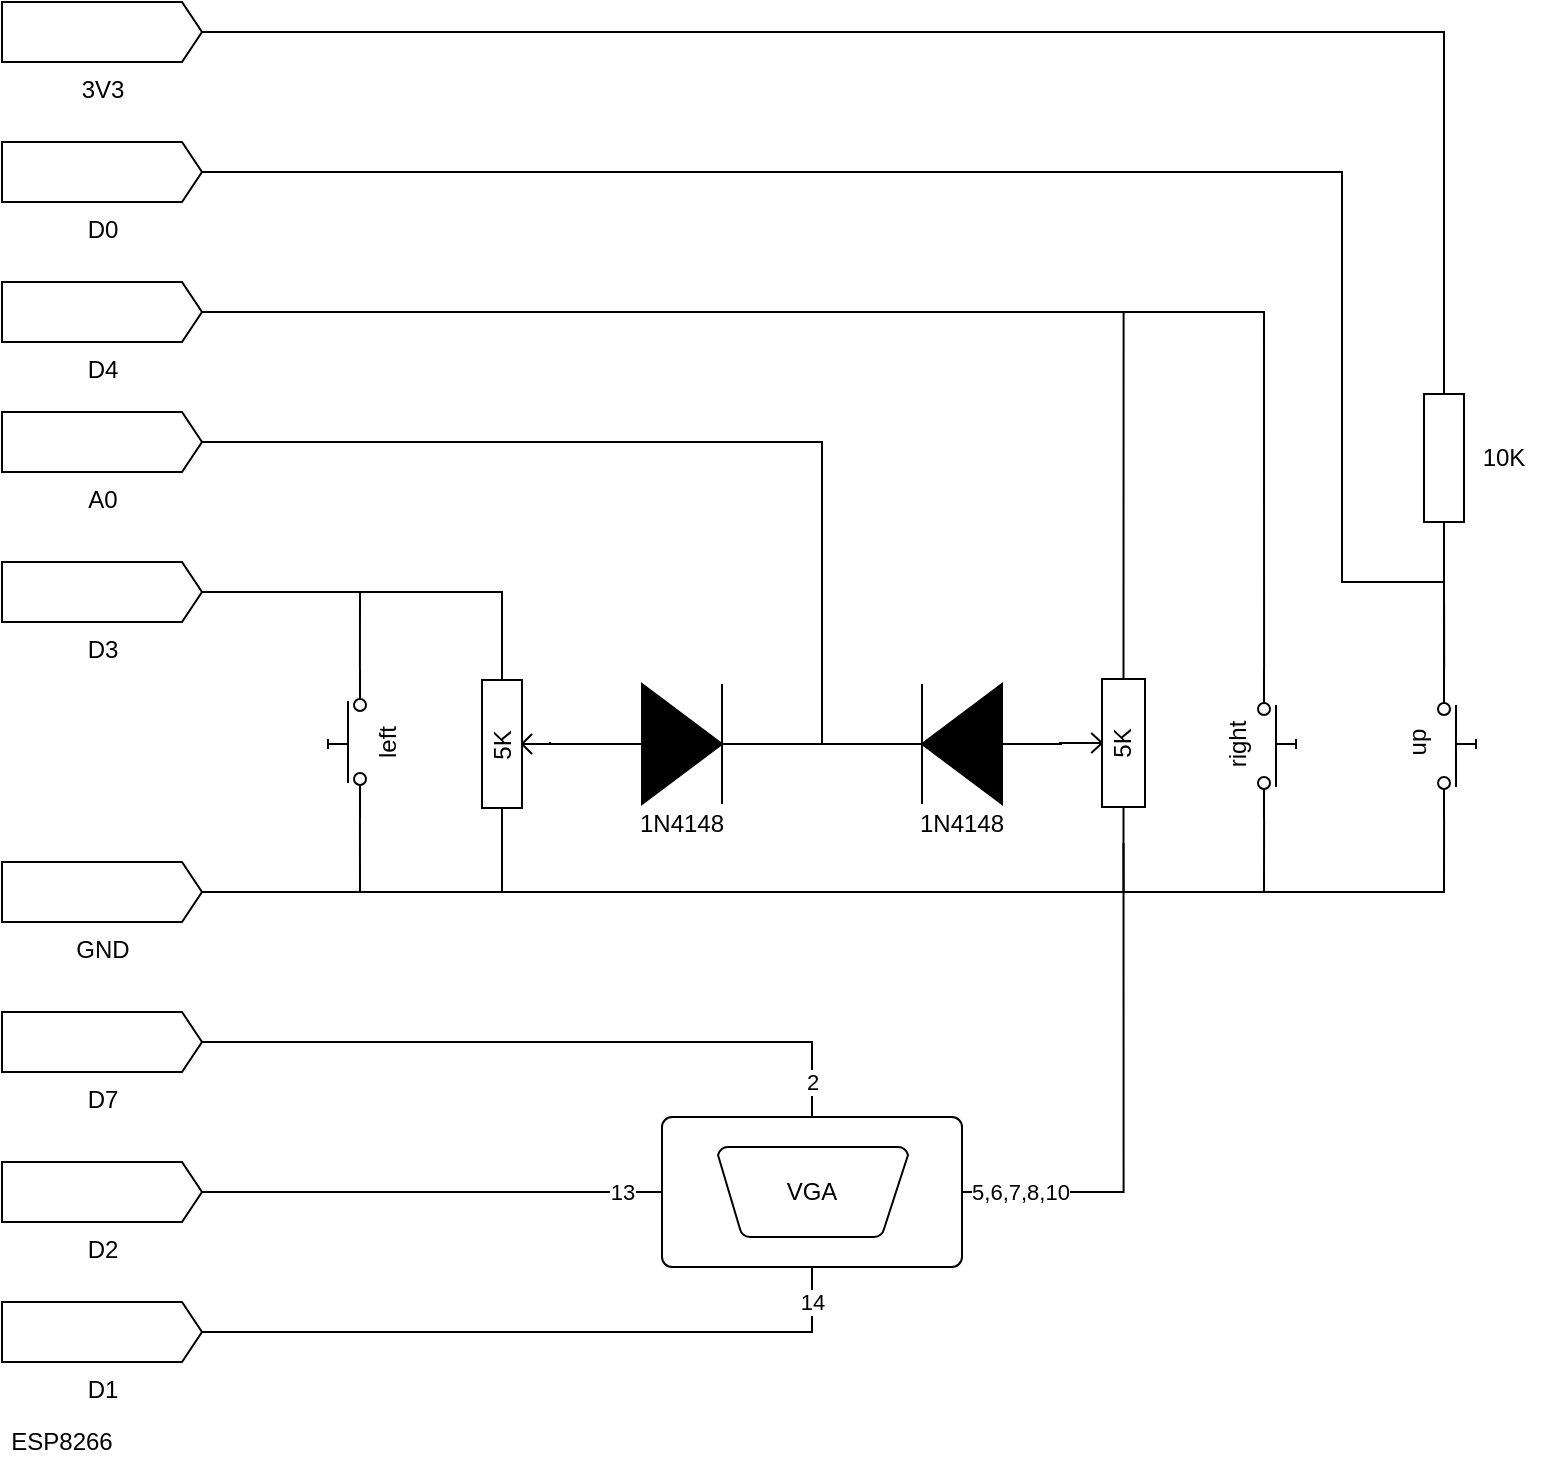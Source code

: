 <mxfile version="12.3.2" type="github" pages="1">
  <diagram id="fHUX4TSHzbWlhkMI4WlL" name="Page-1">
    <mxGraphModel dx="1422" dy="726" grid="1" gridSize="10" guides="1" tooltips="1" connect="1" arrows="1" fold="1" page="1" pageScale="1" pageWidth="827" pageHeight="1169" math="0" shadow="0">
      <root>
        <mxCell id="0"/>
        <mxCell id="1" parent="0"/>
        <mxCell id="CwkuIZdeQ3eMZYmVgYeo-22" style="edgeStyle=orthogonalEdgeStyle;rounded=0;orthogonalLoop=1;jettySize=auto;html=1;exitX=1;exitY=0.25;exitDx=0;exitDy=0;exitPerimeter=0;entryX=1;entryY=0.5;entryDx=0;entryDy=0;entryPerimeter=0;endArrow=none;endFill=0;" parent="1" source="iOrZRGlytsJ31M0jqDm0-1" target="iOrZRGlytsJ31M0jqDm0-15" edge="1">
          <mxGeometry relative="1" as="geometry"/>
        </mxCell>
        <mxCell id="CwkuIZdeQ3eMZYmVgYeo-25" style="edgeStyle=orthogonalEdgeStyle;rounded=0;orthogonalLoop=1;jettySize=auto;html=1;exitX=0;exitY=0.25;exitDx=0;exitDy=0;exitPerimeter=0;entryX=1;entryY=0.5;entryDx=0;entryDy=0;entryPerimeter=0;endArrow=none;endFill=0;" parent="1" source="iOrZRGlytsJ31M0jqDm0-1" target="iOrZRGlytsJ31M0jqDm0-12" edge="1">
          <mxGeometry relative="1" as="geometry"/>
        </mxCell>
        <mxCell id="iOrZRGlytsJ31M0jqDm0-1" value="" style="pointerEvents=1;verticalLabelPosition=bottom;shadow=0;dashed=0;align=center;html=1;verticalAlign=top;shape=mxgraph.electrical.resistors.potentiometer_1;rotation=90;" parent="1" vertex="1">
          <mxGeometry x="520" y="579" width="100" height="43" as="geometry"/>
        </mxCell>
        <mxCell id="CwkuIZdeQ3eMZYmVgYeo-14" style="edgeStyle=orthogonalEdgeStyle;rounded=0;orthogonalLoop=1;jettySize=auto;html=1;exitX=0;exitY=0.25;exitDx=0;exitDy=0;exitPerimeter=0;entryX=1;entryY=0.5;entryDx=0;entryDy=0;entryPerimeter=0;endArrow=none;endFill=0;" parent="1" source="iOrZRGlytsJ31M0jqDm0-2" target="iOrZRGlytsJ31M0jqDm0-15" edge="1">
          <mxGeometry relative="1" as="geometry"/>
        </mxCell>
        <mxCell id="CwkuIZdeQ3eMZYmVgYeo-16" style="edgeStyle=orthogonalEdgeStyle;rounded=0;orthogonalLoop=1;jettySize=auto;html=1;exitX=1;exitY=0.25;exitDx=0;exitDy=0;exitPerimeter=0;entryX=1;entryY=0.5;entryDx=0;entryDy=0;entryPerimeter=0;endArrow=none;endFill=0;" parent="1" source="iOrZRGlytsJ31M0jqDm0-2" target="iOrZRGlytsJ31M0jqDm0-14" edge="1">
          <mxGeometry relative="1" as="geometry"/>
        </mxCell>
        <mxCell id="iOrZRGlytsJ31M0jqDm0-2" value="" style="pointerEvents=1;verticalLabelPosition=bottom;shadow=0;dashed=0;align=center;html=1;verticalAlign=top;shape=mxgraph.electrical.resistors.potentiometer_1;rotation=-90;" parent="1" vertex="1">
          <mxGeometry x="230" y="581" width="100" height="40" as="geometry"/>
        </mxCell>
        <mxCell id="CwkuIZdeQ3eMZYmVgYeo-29" style="edgeStyle=orthogonalEdgeStyle;rounded=0;orthogonalLoop=1;jettySize=auto;html=1;exitX=0;exitY=0.5;exitDx=0;exitDy=0;exitPerimeter=0;entryX=1;entryY=0.5;entryDx=0;entryDy=0;entryPerimeter=0;endArrow=none;endFill=0;" parent="1" source="iOrZRGlytsJ31M0jqDm0-4" target="iOrZRGlytsJ31M0jqDm0-11" edge="1">
          <mxGeometry relative="1" as="geometry"/>
        </mxCell>
        <mxCell id="CwkuIZdeQ3eMZYmVgYeo-30" style="edgeStyle=orthogonalEdgeStyle;rounded=0;orthogonalLoop=1;jettySize=auto;html=1;exitX=1;exitY=0.5;exitDx=0;exitDy=0;exitPerimeter=0;entryX=0;entryY=0.84;entryDx=0;entryDy=0;entryPerimeter=0;endArrow=none;endFill=0;" parent="1" source="iOrZRGlytsJ31M0jqDm0-4" target="iOrZRGlytsJ31M0jqDm0-7" edge="1">
          <mxGeometry relative="1" as="geometry"/>
        </mxCell>
        <mxCell id="iOrZRGlytsJ31M0jqDm0-4" value="" style="pointerEvents=1;verticalLabelPosition=bottom;shadow=0;dashed=0;align=center;html=1;verticalAlign=top;shape=mxgraph.electrical.resistors.resistor_1;rotation=90;" parent="1" vertex="1">
          <mxGeometry x="691" y="448" width="100" height="20" as="geometry"/>
        </mxCell>
        <mxCell id="CwkuIZdeQ3eMZYmVgYeo-13" style="edgeStyle=orthogonalEdgeStyle;rounded=0;orthogonalLoop=1;jettySize=auto;html=1;exitX=0;exitY=0.84;exitDx=0;exitDy=0;exitPerimeter=0;entryX=1;entryY=0.5;entryDx=0;entryDy=0;entryPerimeter=0;endArrow=none;endFill=0;" parent="1" source="iOrZRGlytsJ31M0jqDm0-6" target="iOrZRGlytsJ31M0jqDm0-15" edge="1">
          <mxGeometry relative="1" as="geometry"/>
        </mxCell>
        <mxCell id="CwkuIZdeQ3eMZYmVgYeo-15" style="edgeStyle=orthogonalEdgeStyle;rounded=0;orthogonalLoop=1;jettySize=auto;html=1;exitX=1;exitY=0.84;exitDx=0;exitDy=0;exitPerimeter=0;entryX=1;entryY=0.5;entryDx=0;entryDy=0;entryPerimeter=0;endArrow=none;endFill=0;" parent="1" source="iOrZRGlytsJ31M0jqDm0-6" target="iOrZRGlytsJ31M0jqDm0-14" edge="1">
          <mxGeometry relative="1" as="geometry"/>
        </mxCell>
        <mxCell id="iOrZRGlytsJ31M0jqDm0-6" value="" style="pointerEvents=1;verticalLabelPosition=bottom;shadow=0;dashed=0;align=center;html=1;verticalAlign=top;shape=mxgraph.electrical.electro-mechanical.push_switch_no;rotation=-90;" parent="1" vertex="1">
          <mxGeometry x="155" y="591.5" width="75" height="19" as="geometry"/>
        </mxCell>
        <mxCell id="CwkuIZdeQ3eMZYmVgYeo-24" style="edgeStyle=orthogonalEdgeStyle;rounded=0;orthogonalLoop=1;jettySize=auto;html=1;exitX=1;exitY=0.84;exitDx=0;exitDy=0;exitPerimeter=0;entryX=1;entryY=0.5;entryDx=0;entryDy=0;entryPerimeter=0;endArrow=none;endFill=0;" parent="1" source="iOrZRGlytsJ31M0jqDm0-7" target="iOrZRGlytsJ31M0jqDm0-15" edge="1">
          <mxGeometry relative="1" as="geometry"/>
        </mxCell>
        <mxCell id="CwkuIZdeQ3eMZYmVgYeo-27" style="edgeStyle=orthogonalEdgeStyle;rounded=0;orthogonalLoop=1;jettySize=auto;html=1;exitX=0;exitY=0.84;exitDx=0;exitDy=0;exitPerimeter=0;entryX=1;entryY=0.5;entryDx=0;entryDy=0;entryPerimeter=0;endArrow=none;endFill=0;" parent="1" source="iOrZRGlytsJ31M0jqDm0-7" target="CwkuIZdeQ3eMZYmVgYeo-20" edge="1">
          <mxGeometry relative="1" as="geometry">
            <Array as="points">
              <mxPoint x="741" y="520"/>
              <mxPoint x="690" y="520"/>
              <mxPoint x="690" y="315"/>
            </Array>
          </mxGeometry>
        </mxCell>
        <mxCell id="iOrZRGlytsJ31M0jqDm0-7" value="" style="pointerEvents=1;verticalLabelPosition=bottom;shadow=0;dashed=0;align=center;html=1;verticalAlign=top;shape=mxgraph.electrical.electro-mechanical.push_switch_no;rotation=90;" parent="1" vertex="1">
          <mxGeometry x="710" y="591.5" width="75" height="19" as="geometry"/>
        </mxCell>
        <mxCell id="CwkuIZdeQ3eMZYmVgYeo-23" style="edgeStyle=orthogonalEdgeStyle;rounded=0;orthogonalLoop=1;jettySize=auto;html=1;exitX=1;exitY=0.84;exitDx=0;exitDy=0;exitPerimeter=0;entryX=1;entryY=0.5;entryDx=0;entryDy=0;entryPerimeter=0;endArrow=none;endFill=0;" parent="1" source="iOrZRGlytsJ31M0jqDm0-8" target="iOrZRGlytsJ31M0jqDm0-15" edge="1">
          <mxGeometry relative="1" as="geometry"/>
        </mxCell>
        <mxCell id="CwkuIZdeQ3eMZYmVgYeo-26" style="edgeStyle=orthogonalEdgeStyle;rounded=0;orthogonalLoop=1;jettySize=auto;html=1;exitX=0;exitY=0.84;exitDx=0;exitDy=0;exitPerimeter=0;entryX=1;entryY=0.5;entryDx=0;entryDy=0;entryPerimeter=0;endArrow=none;endFill=0;" parent="1" source="iOrZRGlytsJ31M0jqDm0-8" target="iOrZRGlytsJ31M0jqDm0-12" edge="1">
          <mxGeometry relative="1" as="geometry"/>
        </mxCell>
        <mxCell id="iOrZRGlytsJ31M0jqDm0-8" value="" style="pointerEvents=1;verticalLabelPosition=bottom;shadow=0;dashed=0;align=center;html=1;verticalAlign=top;shape=mxgraph.electrical.electro-mechanical.push_switch_no;rotation=90;" parent="1" vertex="1">
          <mxGeometry x="620" y="591.5" width="75" height="19" as="geometry"/>
        </mxCell>
        <mxCell id="CwkuIZdeQ3eMZYmVgYeo-17" style="edgeStyle=orthogonalEdgeStyle;rounded=0;orthogonalLoop=1;jettySize=auto;html=1;exitX=0;exitY=0.5;exitDx=0;exitDy=0;exitPerimeter=0;entryX=0.51;entryY=0.85;entryDx=0;entryDy=0;entryPerimeter=0;endArrow=none;endFill=0;" parent="1" source="iOrZRGlytsJ31M0jqDm0-9" target="iOrZRGlytsJ31M0jqDm0-2" edge="1">
          <mxGeometry relative="1" as="geometry"/>
        </mxCell>
        <mxCell id="CwkuIZdeQ3eMZYmVgYeo-18" style="edgeStyle=orthogonalEdgeStyle;rounded=0;orthogonalLoop=1;jettySize=auto;html=1;exitX=1;exitY=0.5;exitDx=0;exitDy=0;exitPerimeter=0;entryX=1;entryY=0.5;entryDx=0;entryDy=0;entryPerimeter=0;endArrow=none;endFill=0;" parent="1" source="iOrZRGlytsJ31M0jqDm0-9" target="iOrZRGlytsJ31M0jqDm0-13" edge="1">
          <mxGeometry relative="1" as="geometry"/>
        </mxCell>
        <mxCell id="iOrZRGlytsJ31M0jqDm0-9" value="" style="pointerEvents=1;fillColor=#000000;verticalLabelPosition=bottom;shadow=0;dashed=0;align=center;html=1;verticalAlign=top;shape=mxgraph.electrical.diodes.diode;" parent="1" vertex="1">
          <mxGeometry x="310" y="571" width="100" height="60" as="geometry"/>
        </mxCell>
        <mxCell id="CwkuIZdeQ3eMZYmVgYeo-19" style="edgeStyle=orthogonalEdgeStyle;rounded=0;orthogonalLoop=1;jettySize=auto;html=1;exitX=1;exitY=0.5;exitDx=0;exitDy=0;exitPerimeter=0;endArrow=none;endFill=0;" parent="1" source="iOrZRGlytsJ31M0jqDm0-10" edge="1">
          <mxGeometry relative="1" as="geometry">
            <mxPoint x="410" y="601" as="targetPoint"/>
          </mxGeometry>
        </mxCell>
        <mxCell id="iOrZRGlytsJ31M0jqDm0-10" value="" style="pointerEvents=1;fillColor=#000000;verticalLabelPosition=bottom;shadow=0;dashed=0;align=center;html=1;verticalAlign=top;shape=mxgraph.electrical.diodes.diode;rotation=-180;" parent="1" vertex="1">
          <mxGeometry x="450" y="571" width="100" height="60" as="geometry"/>
        </mxCell>
        <mxCell id="iOrZRGlytsJ31M0jqDm0-11" value="3V3" style="shape=mxgraph.arrows2.arrow;verticalLabelPosition=bottom;shadow=0;dashed=0;align=center;html=1;verticalAlign=top;strokeWidth=1;dy=0;dx=10;notch=0;" parent="1" vertex="1">
          <mxGeometry x="20" y="230" width="100" height="30" as="geometry"/>
        </mxCell>
        <mxCell id="iOrZRGlytsJ31M0jqDm0-12" value="D4" style="shape=mxgraph.arrows2.arrow;verticalLabelPosition=bottom;shadow=0;dashed=0;align=center;html=1;verticalAlign=top;strokeWidth=1;dy=0;dx=10;notch=0;" parent="1" vertex="1">
          <mxGeometry x="20" y="370" width="100" height="30" as="geometry"/>
        </mxCell>
        <mxCell id="iOrZRGlytsJ31M0jqDm0-13" value="A0" style="shape=mxgraph.arrows2.arrow;verticalLabelPosition=bottom;shadow=0;dashed=0;align=center;html=1;verticalAlign=top;strokeWidth=1;dy=0;dx=10;notch=0;" parent="1" vertex="1">
          <mxGeometry x="20" y="435" width="100" height="30" as="geometry"/>
        </mxCell>
        <mxCell id="iOrZRGlytsJ31M0jqDm0-14" value="D3" style="shape=mxgraph.arrows2.arrow;verticalLabelPosition=bottom;shadow=0;dashed=0;align=center;html=1;verticalAlign=top;strokeWidth=1;dy=0;dx=10;notch=0;" parent="1" vertex="1">
          <mxGeometry x="20" y="510" width="100" height="30" as="geometry"/>
        </mxCell>
        <mxCell id="iOrZRGlytsJ31M0jqDm0-15" value="GND" style="shape=mxgraph.arrows2.arrow;verticalLabelPosition=bottom;shadow=0;dashed=0;align=center;html=1;verticalAlign=top;strokeWidth=1;dy=0;dx=10;notch=0;" parent="1" vertex="1">
          <mxGeometry x="20" y="660" width="100" height="30" as="geometry"/>
        </mxCell>
        <mxCell id="CwkuIZdeQ3eMZYmVgYeo-20" value="D0" style="shape=mxgraph.arrows2.arrow;verticalLabelPosition=bottom;shadow=0;dashed=0;align=center;html=1;verticalAlign=top;strokeWidth=1;dy=0;dx=10;notch=0;" parent="1" vertex="1">
          <mxGeometry x="20" y="300" width="100" height="30" as="geometry"/>
        </mxCell>
        <mxCell id="CwkuIZdeQ3eMZYmVgYeo-43" value="2" style="edgeStyle=orthogonalEdgeStyle;rounded=0;orthogonalLoop=1;jettySize=auto;html=1;exitX=1;exitY=0.5;exitDx=0;exitDy=0;exitPerimeter=0;entryX=0.5;entryY=0;entryDx=0;entryDy=0;entryPerimeter=0;endArrow=none;endFill=0;" parent="1" source="CwkuIZdeQ3eMZYmVgYeo-32" target="CwkuIZdeQ3eMZYmVgYeo-39" edge="1">
          <mxGeometry x="0.895" relative="1" as="geometry">
            <mxPoint as="offset"/>
          </mxGeometry>
        </mxCell>
        <mxCell id="CwkuIZdeQ3eMZYmVgYeo-32" value="D7" style="shape=mxgraph.arrows2.arrow;verticalLabelPosition=bottom;shadow=0;dashed=0;align=center;html=1;verticalAlign=top;strokeWidth=1;dy=0;dx=10;notch=0;" parent="1" vertex="1">
          <mxGeometry x="20" y="735" width="100" height="30" as="geometry"/>
        </mxCell>
        <mxCell id="CwkuIZdeQ3eMZYmVgYeo-42" value="13" style="edgeStyle=orthogonalEdgeStyle;rounded=0;orthogonalLoop=1;jettySize=auto;html=1;exitX=1;exitY=0.5;exitDx=0;exitDy=0;exitPerimeter=0;entryX=0;entryY=0.5;entryDx=0;entryDy=0;entryPerimeter=0;endArrow=none;endFill=0;" parent="1" source="CwkuIZdeQ3eMZYmVgYeo-33" target="CwkuIZdeQ3eMZYmVgYeo-39" edge="1">
          <mxGeometry x="0.826" relative="1" as="geometry">
            <mxPoint as="offset"/>
          </mxGeometry>
        </mxCell>
        <mxCell id="CwkuIZdeQ3eMZYmVgYeo-33" value="D2" style="shape=mxgraph.arrows2.arrow;verticalLabelPosition=bottom;shadow=0;dashed=0;align=center;html=1;verticalAlign=top;strokeWidth=1;dy=0;dx=10;notch=0;" parent="1" vertex="1">
          <mxGeometry x="20" y="810" width="100" height="30" as="geometry"/>
        </mxCell>
        <mxCell id="CwkuIZdeQ3eMZYmVgYeo-41" value="14" style="edgeStyle=orthogonalEdgeStyle;rounded=0;orthogonalLoop=1;jettySize=auto;html=1;exitX=1;exitY=0.5;exitDx=0;exitDy=0;exitPerimeter=0;entryX=0.5;entryY=1;entryDx=0;entryDy=0;entryPerimeter=0;endArrow=none;endFill=0;" parent="1" source="CwkuIZdeQ3eMZYmVgYeo-34" target="CwkuIZdeQ3eMZYmVgYeo-39" edge="1">
          <mxGeometry x="0.81" y="15" relative="1" as="geometry">
            <mxPoint x="15" y="-15" as="offset"/>
          </mxGeometry>
        </mxCell>
        <mxCell id="CwkuIZdeQ3eMZYmVgYeo-34" value="D1" style="shape=mxgraph.arrows2.arrow;verticalLabelPosition=bottom;shadow=0;dashed=0;align=center;html=1;verticalAlign=top;strokeWidth=1;dy=0;dx=10;notch=0;" parent="1" vertex="1">
          <mxGeometry x="20" y="880" width="100" height="30" as="geometry"/>
        </mxCell>
        <mxCell id="CwkuIZdeQ3eMZYmVgYeo-40" value="5,6,7,8,10" style="edgeStyle=orthogonalEdgeStyle;rounded=0;orthogonalLoop=1;jettySize=auto;html=1;entryX=1;entryY=0.25;entryDx=0;entryDy=0;entryPerimeter=0;endArrow=none;endFill=0;" parent="1" source="CwkuIZdeQ3eMZYmVgYeo-39" target="iOrZRGlytsJ31M0jqDm0-1" edge="1">
          <mxGeometry x="-0.778" relative="1" as="geometry">
            <mxPoint as="offset"/>
          </mxGeometry>
        </mxCell>
        <mxCell id="CwkuIZdeQ3eMZYmVgYeo-39" value="" style="pointerEvents=1;verticalLabelPosition=bottom;shadow=0;dashed=0;align=center;html=1;verticalAlign=top;shape=mxgraph.electrical.miscellaneous.small_d_connector" parent="1" vertex="1">
          <mxGeometry x="350" y="787.5" width="150" height="75" as="geometry"/>
        </mxCell>
        <mxCell id="CwkuIZdeQ3eMZYmVgYeo-46" value="VGA" style="text;html=1;strokeColor=none;fillColor=none;align=center;verticalAlign=middle;whiteSpace=wrap;rounded=0;" parent="1" vertex="1">
          <mxGeometry x="405" y="815" width="40" height="20" as="geometry"/>
        </mxCell>
        <mxCell id="CwkuIZdeQ3eMZYmVgYeo-47" value="ESP8266" style="text;html=1;strokeColor=none;fillColor=none;align=center;verticalAlign=middle;whiteSpace=wrap;rounded=0;" parent="1" vertex="1">
          <mxGeometry x="30" y="940" width="40" height="20" as="geometry"/>
        </mxCell>
        <mxCell id="CwkuIZdeQ3eMZYmVgYeo-48" value="10K" style="text;html=1;strokeColor=none;fillColor=none;align=center;verticalAlign=middle;whiteSpace=wrap;rounded=0;" parent="1" vertex="1">
          <mxGeometry x="751" y="448" width="40" height="20" as="geometry"/>
        </mxCell>
        <mxCell id="CwkuIZdeQ3eMZYmVgYeo-49" value="5K" style="text;html=1;strokeColor=none;fillColor=none;align=center;verticalAlign=middle;whiteSpace=wrap;rounded=0;rotation=-90;" parent="1" vertex="1">
          <mxGeometry x="250" y="591.5" width="40" height="20" as="geometry"/>
        </mxCell>
        <mxCell id="CwkuIZdeQ3eMZYmVgYeo-50" value="5K" style="text;html=1;strokeColor=none;fillColor=none;align=center;verticalAlign=middle;whiteSpace=wrap;rounded=0;rotation=-90;" parent="1" vertex="1">
          <mxGeometry x="560" y="590.5" width="40" height="20" as="geometry"/>
        </mxCell>
        <mxCell id="CwkuIZdeQ3eMZYmVgYeo-51" value="1N4148" style="text;html=1;strokeColor=none;fillColor=none;align=center;verticalAlign=middle;whiteSpace=wrap;rounded=0;" parent="1" vertex="1">
          <mxGeometry x="340" y="631" width="40" height="20" as="geometry"/>
        </mxCell>
        <mxCell id="CwkuIZdeQ3eMZYmVgYeo-52" value="1N4148" style="text;html=1;strokeColor=none;fillColor=none;align=center;verticalAlign=middle;whiteSpace=wrap;rounded=0;" parent="1" vertex="1">
          <mxGeometry x="480" y="631" width="40" height="20" as="geometry"/>
        </mxCell>
        <mxCell id="bbjvdd39F9XQ68Svt07s-1" value="left" style="text;html=1;strokeColor=none;fillColor=none;align=center;verticalAlign=middle;whiteSpace=wrap;rounded=0;rotation=-90;" vertex="1" parent="1">
          <mxGeometry x="192.5" y="590.5" width="40" height="20" as="geometry"/>
        </mxCell>
        <mxCell id="bbjvdd39F9XQ68Svt07s-2" value="right" style="text;html=1;strokeColor=none;fillColor=none;align=center;verticalAlign=middle;whiteSpace=wrap;rounded=0;rotation=-90;" vertex="1" parent="1">
          <mxGeometry x="617.5" y="591.5" width="40" height="20" as="geometry"/>
        </mxCell>
        <mxCell id="bbjvdd39F9XQ68Svt07s-3" value="up" style="text;html=1;strokeColor=none;fillColor=none;align=center;verticalAlign=middle;whiteSpace=wrap;rounded=0;rotation=-90;" vertex="1" parent="1">
          <mxGeometry x="707.5" y="590.5" width="40" height="20" as="geometry"/>
        </mxCell>
      </root>
    </mxGraphModel>
  </diagram>
</mxfile>
